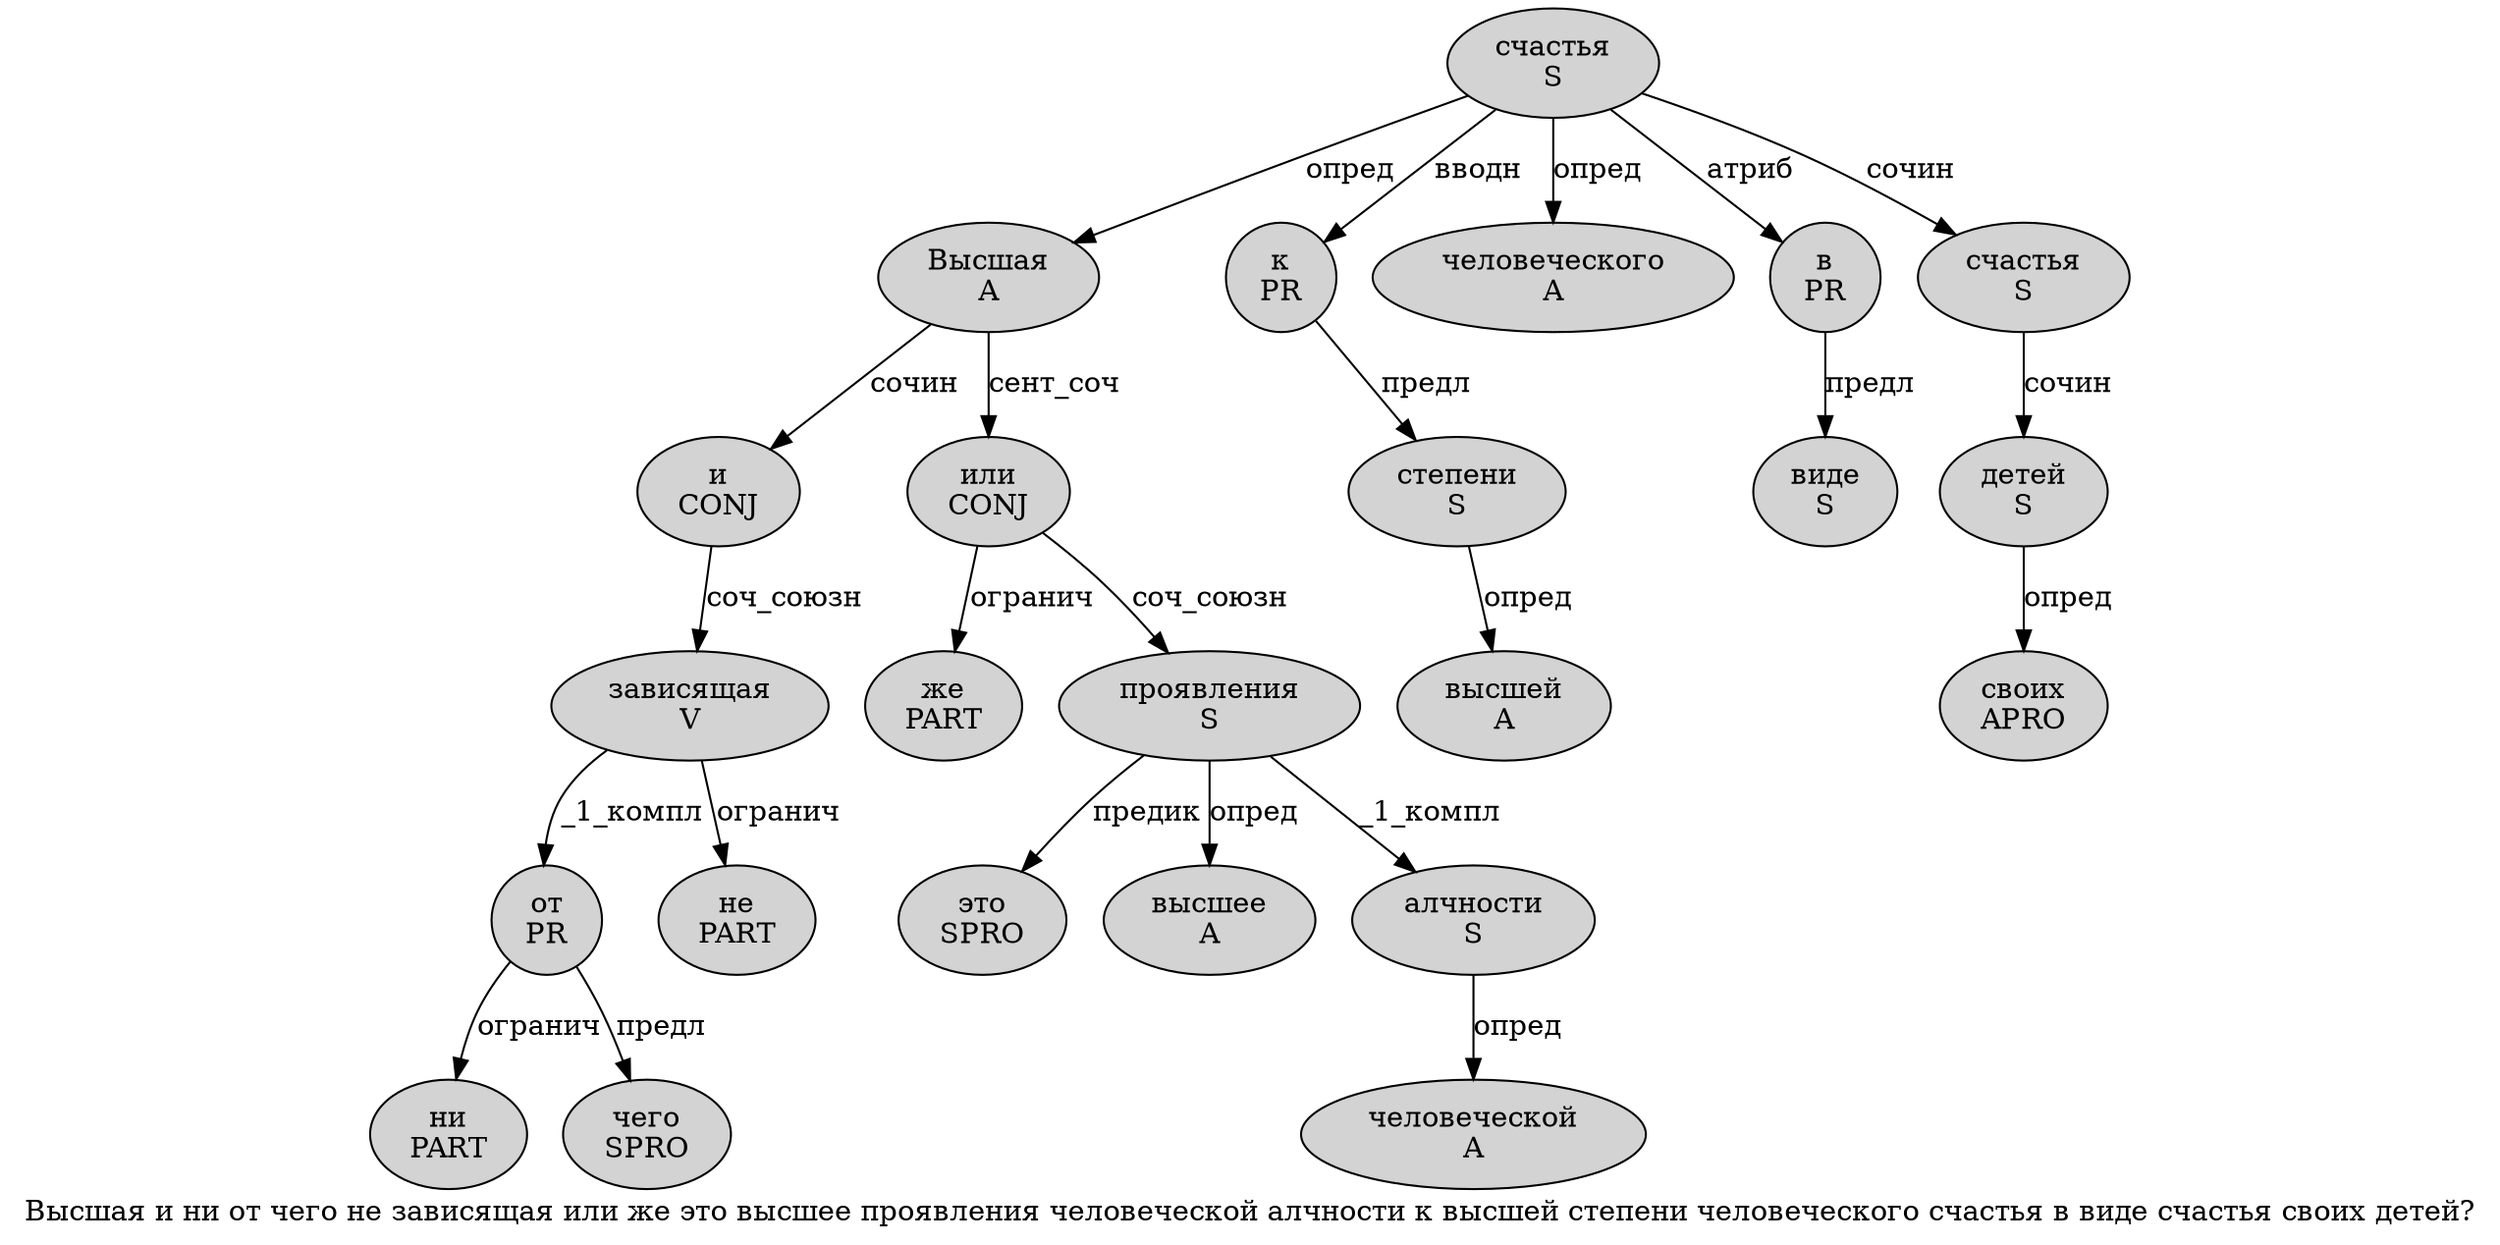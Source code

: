 digraph SENTENCE_1547 {
	graph [label="Высшая и ни от чего не зависящая или же это высшее проявления человеческой алчности к высшей степени человеческого счастья в виде счастья своих детей?"]
	node [style=filled]
		0 [label="Высшая
A" color="" fillcolor=lightgray penwidth=1 shape=ellipse]
		1 [label="и
CONJ" color="" fillcolor=lightgray penwidth=1 shape=ellipse]
		2 [label="ни
PART" color="" fillcolor=lightgray penwidth=1 shape=ellipse]
		3 [label="от
PR" color="" fillcolor=lightgray penwidth=1 shape=ellipse]
		4 [label="чего
SPRO" color="" fillcolor=lightgray penwidth=1 shape=ellipse]
		5 [label="не
PART" color="" fillcolor=lightgray penwidth=1 shape=ellipse]
		6 [label="зависящая
V" color="" fillcolor=lightgray penwidth=1 shape=ellipse]
		7 [label="или
CONJ" color="" fillcolor=lightgray penwidth=1 shape=ellipse]
		8 [label="же
PART" color="" fillcolor=lightgray penwidth=1 shape=ellipse]
		9 [label="это
SPRO" color="" fillcolor=lightgray penwidth=1 shape=ellipse]
		10 [label="высшее
A" color="" fillcolor=lightgray penwidth=1 shape=ellipse]
		11 [label="проявления
S" color="" fillcolor=lightgray penwidth=1 shape=ellipse]
		12 [label="человеческой
A" color="" fillcolor=lightgray penwidth=1 shape=ellipse]
		13 [label="алчности
S" color="" fillcolor=lightgray penwidth=1 shape=ellipse]
		14 [label="к
PR" color="" fillcolor=lightgray penwidth=1 shape=ellipse]
		15 [label="высшей
A" color="" fillcolor=lightgray penwidth=1 shape=ellipse]
		16 [label="степени
S" color="" fillcolor=lightgray penwidth=1 shape=ellipse]
		17 [label="человеческого
A" color="" fillcolor=lightgray penwidth=1 shape=ellipse]
		18 [label="счастья
S" color="" fillcolor=lightgray penwidth=1 shape=ellipse]
		19 [label="в
PR" color="" fillcolor=lightgray penwidth=1 shape=ellipse]
		20 [label="виде
S" color="" fillcolor=lightgray penwidth=1 shape=ellipse]
		21 [label="счастья
S" color="" fillcolor=lightgray penwidth=1 shape=ellipse]
		22 [label="своих
APRO" color="" fillcolor=lightgray penwidth=1 shape=ellipse]
		23 [label="детей
S" color="" fillcolor=lightgray penwidth=1 shape=ellipse]
			19 -> 20 [label="предл"]
			6 -> 3 [label="_1_компл"]
			6 -> 5 [label="огранич"]
			1 -> 6 [label="соч_союзн"]
			18 -> 0 [label="опред"]
			18 -> 14 [label="вводн"]
			18 -> 17 [label="опред"]
			18 -> 19 [label="атриб"]
			18 -> 21 [label="сочин"]
			21 -> 23 [label="сочин"]
			7 -> 8 [label="огранич"]
			7 -> 11 [label="соч_союзн"]
			13 -> 12 [label="опред"]
			23 -> 22 [label="опред"]
			16 -> 15 [label="опред"]
			3 -> 2 [label="огранич"]
			3 -> 4 [label="предл"]
			14 -> 16 [label="предл"]
			0 -> 1 [label="сочин"]
			0 -> 7 [label="сент_соч"]
			11 -> 9 [label="предик"]
			11 -> 10 [label="опред"]
			11 -> 13 [label="_1_компл"]
}